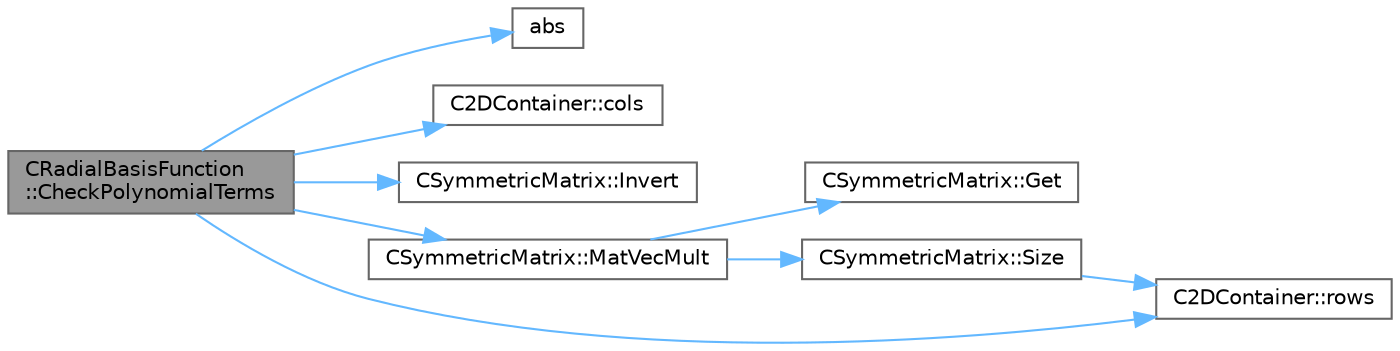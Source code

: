 digraph "CRadialBasisFunction::CheckPolynomialTerms"
{
 // LATEX_PDF_SIZE
  bgcolor="transparent";
  edge [fontname=Helvetica,fontsize=10,labelfontname=Helvetica,labelfontsize=10];
  node [fontname=Helvetica,fontsize=10,shape=box,height=0.2,width=0.4];
  rankdir="LR";
  Node1 [id="Node000001",label="CRadialBasisFunction\l::CheckPolynomialTerms",height=0.2,width=0.4,color="gray40", fillcolor="grey60", style="filled", fontcolor="black",tooltip="If the polynomial term is included in the interpolation, and the points lie on a plane,..."];
  Node1 -> Node2 [id="edge1_Node000001_Node000002",color="steelblue1",style="solid",tooltip=" "];
  Node2 [id="Node000002",label="abs",height=0.2,width=0.4,color="grey40", fillcolor="white", style="filled",URL="$group__SIMD.html#gaf7650d08e2a58ed700276ddc70f72f96",tooltip=" "];
  Node1 -> Node3 [id="edge2_Node000001_Node000003",color="steelblue1",style="solid",tooltip=" "];
  Node3 [id="Node000003",label="C2DContainer::cols",height=0.2,width=0.4,color="grey40", fillcolor="white", style="filled",URL="$classC2DContainer.html#ab6d9161cd08887f034322ebcbc3deb12",tooltip=" "];
  Node1 -> Node4 [id="edge3_Node000001_Node000004",color="steelblue1",style="solid",tooltip=" "];
  Node4 [id="Node000004",label="CSymmetricMatrix::Invert",height=0.2,width=0.4,color="grey40", fillcolor="white", style="filled",URL="$classCSymmetricMatrix.html#a226d6d78097c20c3e3b06de6a5103405",tooltip=" "];
  Node1 -> Node5 [id="edge4_Node000001_Node000005",color="steelblue1",style="solid",tooltip=" "];
  Node5 [id="Node000005",label="CSymmetricMatrix::MatVecMult",height=0.2,width=0.4,color="grey40", fillcolor="white", style="filled",URL="$classCSymmetricMatrix.html#a133eb094e8f94297c53e592b8917b803",tooltip=" "];
  Node5 -> Node6 [id="edge5_Node000005_Node000006",color="steelblue1",style="solid",tooltip=" "];
  Node6 [id="Node000006",label="CSymmetricMatrix::Get",height=0.2,width=0.4,color="grey40", fillcolor="white", style="filled",URL="$classCSymmetricMatrix.html#a4b5881171146f9a92ad2e50204c122b7",tooltip=" "];
  Node5 -> Node7 [id="edge6_Node000005_Node000007",color="steelblue1",style="solid",tooltip=" "];
  Node7 [id="Node000007",label="CSymmetricMatrix::Size",height=0.2,width=0.4,color="grey40", fillcolor="white", style="filled",URL="$classCSymmetricMatrix.html#af477e6335954547a391398ac8a46754c",tooltip=" "];
  Node7 -> Node8 [id="edge7_Node000007_Node000008",color="steelblue1",style="solid",tooltip=" "];
  Node8 [id="Node000008",label="C2DContainer::rows",height=0.2,width=0.4,color="grey40", fillcolor="white", style="filled",URL="$classC2DContainer.html#ae383e99c56a27231333d71dfb8810623",tooltip=" "];
  Node1 -> Node8 [id="edge8_Node000001_Node000008",color="steelblue1",style="solid",tooltip=" "];
}
